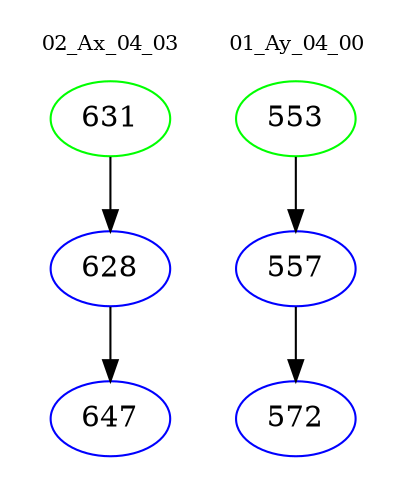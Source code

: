 digraph{
subgraph cluster_0 {
color = white
label = "02_Ax_04_03";
fontsize=10;
T0_631 [label="631", color="green"]
T0_631 -> T0_628 [color="black"]
T0_628 [label="628", color="blue"]
T0_628 -> T0_647 [color="black"]
T0_647 [label="647", color="blue"]
}
subgraph cluster_1 {
color = white
label = "01_Ay_04_00";
fontsize=10;
T1_553 [label="553", color="green"]
T1_553 -> T1_557 [color="black"]
T1_557 [label="557", color="blue"]
T1_557 -> T1_572 [color="black"]
T1_572 [label="572", color="blue"]
}
}
